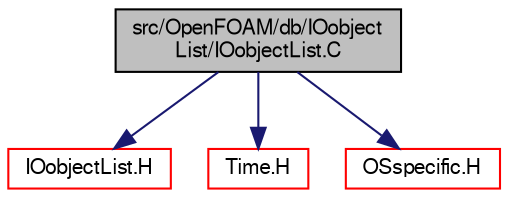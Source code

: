 digraph "src/OpenFOAM/db/IOobjectList/IOobjectList.C"
{
  bgcolor="transparent";
  edge [fontname="FreeSans",fontsize="10",labelfontname="FreeSans",labelfontsize="10"];
  node [fontname="FreeSans",fontsize="10",shape=record];
  Node0 [label="src/OpenFOAM/db/IOobject\lList/IOobjectList.C",height=0.2,width=0.4,color="black", fillcolor="grey75", style="filled", fontcolor="black"];
  Node0 -> Node1 [color="midnightblue",fontsize="10",style="solid",fontname="FreeSans"];
  Node1 [label="IOobjectList.H",height=0.2,width=0.4,color="red",URL="$a09005.html"];
  Node0 -> Node65 [color="midnightblue",fontsize="10",style="solid",fontname="FreeSans"];
  Node65 [label="Time.H",height=0.2,width=0.4,color="red",URL="$a09311.html"];
  Node0 -> Node69 [color="midnightblue",fontsize="10",style="solid",fontname="FreeSans"];
  Node69 [label="OSspecific.H",height=0.2,width=0.4,color="red",URL="$a10370.html",tooltip="Functions used by OpenFOAM that are specific to POSIX compliant operating systems and need to be repl..."];
}

